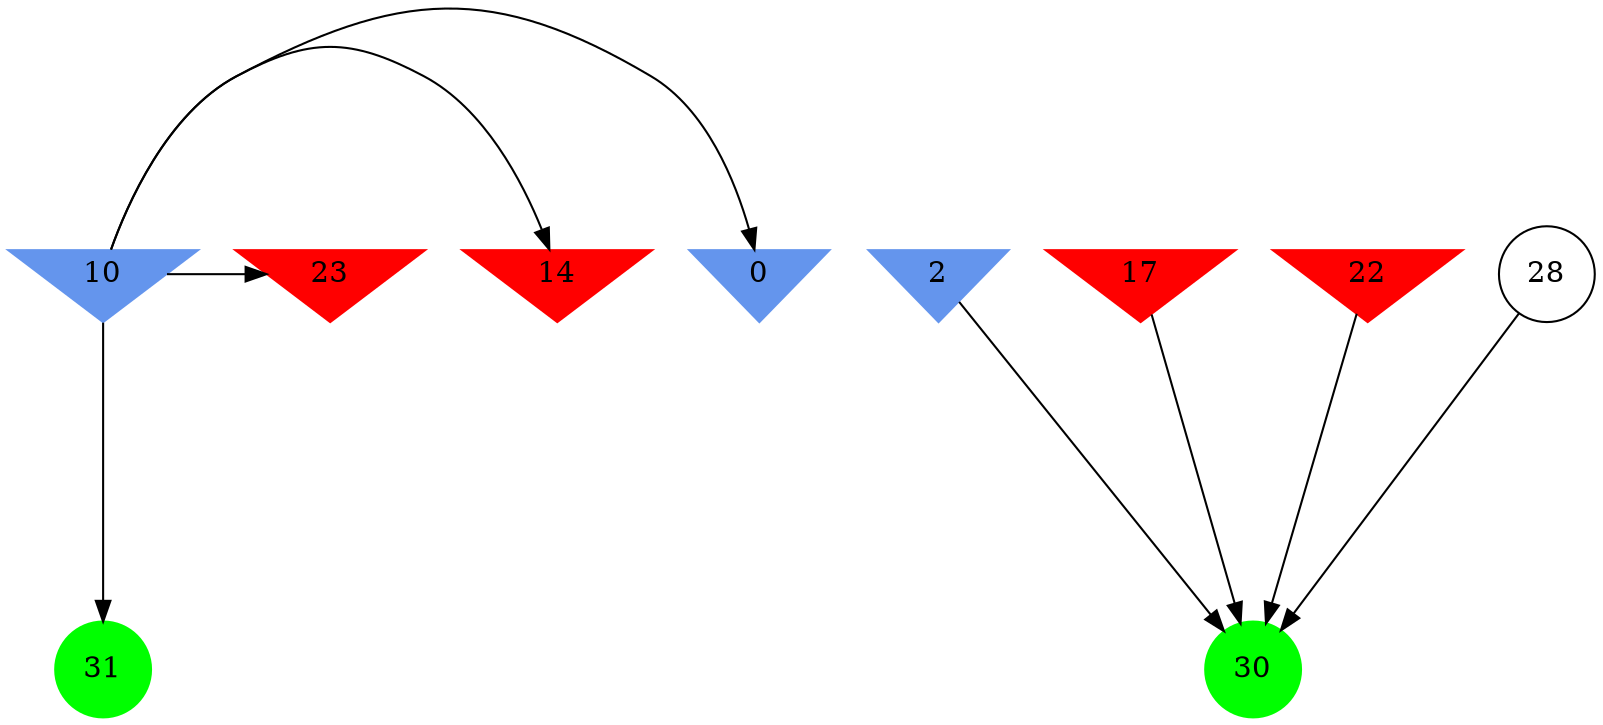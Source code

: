 digraph brain {
	ranksep=2.0;
	0 [shape=invtriangle,style=filled,color=cornflowerblue];
	2 [shape=invtriangle,style=filled,color=cornflowerblue];
	10 [shape=invtriangle,style=filled,color=cornflowerblue];
	14 [shape=invtriangle,style=filled,color=red];
	17 [shape=invtriangle,style=filled,color=red];
	22 [shape=invtriangle,style=filled,color=red];
	23 [shape=invtriangle,style=filled,color=red];
	28 [shape=circle,color=black];
	30 [shape=circle,style=filled,color=green];
	31 [shape=circle,style=filled,color=green];
	2	->	30;
	28	->	30;
	22	->	30;
	17	->	30;
	10	->	14;
	10	->	23;
	10	->	0;
	10	->	31;
	{ rank=same; 0; 2; 10; 14; 17; 22; 23; }
	{ rank=same; 28; }
	{ rank=same; 30; 31; }
}
